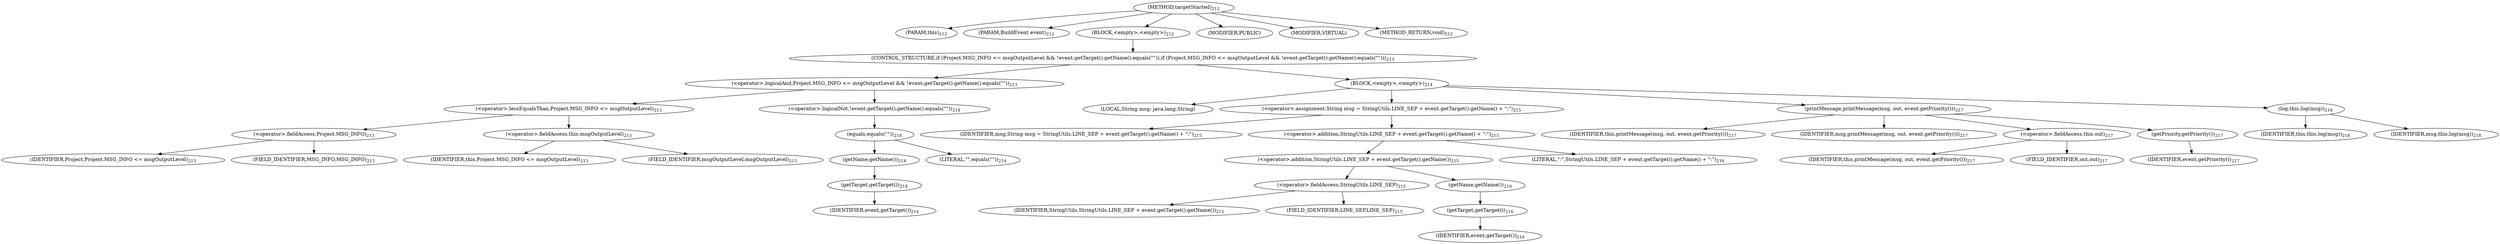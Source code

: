 digraph "targetStarted" {  
"299" [label = <(METHOD,targetStarted)<SUB>212</SUB>> ]
"18" [label = <(PARAM,this)<SUB>212</SUB>> ]
"300" [label = <(PARAM,BuildEvent event)<SUB>212</SUB>> ]
"301" [label = <(BLOCK,&lt;empty&gt;,&lt;empty&gt;)<SUB>212</SUB>> ]
"302" [label = <(CONTROL_STRUCTURE,if (Project.MSG_INFO &lt;= msgOutputLevel &amp;&amp; !event.getTarget().getName().equals(&quot;&quot;)),if (Project.MSG_INFO &lt;= msgOutputLevel &amp;&amp; !event.getTarget().getName().equals(&quot;&quot;)))<SUB>213</SUB>> ]
"303" [label = <(&lt;operator&gt;.logicalAnd,Project.MSG_INFO &lt;= msgOutputLevel &amp;&amp; !event.getTarget().getName().equals(&quot;&quot;))<SUB>213</SUB>> ]
"304" [label = <(&lt;operator&gt;.lessEqualsThan,Project.MSG_INFO &lt;= msgOutputLevel)<SUB>213</SUB>> ]
"305" [label = <(&lt;operator&gt;.fieldAccess,Project.MSG_INFO)<SUB>213</SUB>> ]
"306" [label = <(IDENTIFIER,Project,Project.MSG_INFO &lt;= msgOutputLevel)<SUB>213</SUB>> ]
"307" [label = <(FIELD_IDENTIFIER,MSG_INFO,MSG_INFO)<SUB>213</SUB>> ]
"308" [label = <(&lt;operator&gt;.fieldAccess,this.msgOutputLevel)<SUB>213</SUB>> ]
"309" [label = <(IDENTIFIER,this,Project.MSG_INFO &lt;= msgOutputLevel)<SUB>213</SUB>> ]
"310" [label = <(FIELD_IDENTIFIER,msgOutputLevel,msgOutputLevel)<SUB>213</SUB>> ]
"311" [label = <(&lt;operator&gt;.logicalNot,!event.getTarget().getName().equals(&quot;&quot;))<SUB>214</SUB>> ]
"312" [label = <(equals,equals(&quot;&quot;))<SUB>214</SUB>> ]
"313" [label = <(getName,getName())<SUB>214</SUB>> ]
"314" [label = <(getTarget,getTarget())<SUB>214</SUB>> ]
"315" [label = <(IDENTIFIER,event,getTarget())<SUB>214</SUB>> ]
"316" [label = <(LITERAL,&quot;&quot;,equals(&quot;&quot;))<SUB>214</SUB>> ]
"317" [label = <(BLOCK,&lt;empty&gt;,&lt;empty&gt;)<SUB>214</SUB>> ]
"318" [label = <(LOCAL,String msg: java.lang.String)> ]
"319" [label = <(&lt;operator&gt;.assignment,String msg = StringUtils.LINE_SEP + event.getTarget().getName() + &quot;:&quot;)<SUB>215</SUB>> ]
"320" [label = <(IDENTIFIER,msg,String msg = StringUtils.LINE_SEP + event.getTarget().getName() + &quot;:&quot;)<SUB>215</SUB>> ]
"321" [label = <(&lt;operator&gt;.addition,StringUtils.LINE_SEP + event.getTarget().getName() + &quot;:&quot;)<SUB>215</SUB>> ]
"322" [label = <(&lt;operator&gt;.addition,StringUtils.LINE_SEP + event.getTarget().getName())<SUB>215</SUB>> ]
"323" [label = <(&lt;operator&gt;.fieldAccess,StringUtils.LINE_SEP)<SUB>215</SUB>> ]
"324" [label = <(IDENTIFIER,StringUtils,StringUtils.LINE_SEP + event.getTarget().getName())<SUB>215</SUB>> ]
"325" [label = <(FIELD_IDENTIFIER,LINE_SEP,LINE_SEP)<SUB>215</SUB>> ]
"326" [label = <(getName,getName())<SUB>216</SUB>> ]
"327" [label = <(getTarget,getTarget())<SUB>216</SUB>> ]
"328" [label = <(IDENTIFIER,event,getTarget())<SUB>216</SUB>> ]
"329" [label = <(LITERAL,&quot;:&quot;,StringUtils.LINE_SEP + event.getTarget().getName() + &quot;:&quot;)<SUB>216</SUB>> ]
"330" [label = <(printMessage,printMessage(msg, out, event.getPriority()))<SUB>217</SUB>> ]
"17" [label = <(IDENTIFIER,this,printMessage(msg, out, event.getPriority()))<SUB>217</SUB>> ]
"331" [label = <(IDENTIFIER,msg,printMessage(msg, out, event.getPriority()))<SUB>217</SUB>> ]
"332" [label = <(&lt;operator&gt;.fieldAccess,this.out)<SUB>217</SUB>> ]
"333" [label = <(IDENTIFIER,this,printMessage(msg, out, event.getPriority()))<SUB>217</SUB>> ]
"334" [label = <(FIELD_IDENTIFIER,out,out)<SUB>217</SUB>> ]
"335" [label = <(getPriority,getPriority())<SUB>217</SUB>> ]
"336" [label = <(IDENTIFIER,event,getPriority())<SUB>217</SUB>> ]
"337" [label = <(log,this.log(msg))<SUB>218</SUB>> ]
"19" [label = <(IDENTIFIER,this,this.log(msg))<SUB>218</SUB>> ]
"338" [label = <(IDENTIFIER,msg,this.log(msg))<SUB>218</SUB>> ]
"339" [label = <(MODIFIER,PUBLIC)> ]
"340" [label = <(MODIFIER,VIRTUAL)> ]
"341" [label = <(METHOD_RETURN,void)<SUB>212</SUB>> ]
  "299" -> "18" 
  "299" -> "300" 
  "299" -> "301" 
  "299" -> "339" 
  "299" -> "340" 
  "299" -> "341" 
  "301" -> "302" 
  "302" -> "303" 
  "302" -> "317" 
  "303" -> "304" 
  "303" -> "311" 
  "304" -> "305" 
  "304" -> "308" 
  "305" -> "306" 
  "305" -> "307" 
  "308" -> "309" 
  "308" -> "310" 
  "311" -> "312" 
  "312" -> "313" 
  "312" -> "316" 
  "313" -> "314" 
  "314" -> "315" 
  "317" -> "318" 
  "317" -> "319" 
  "317" -> "330" 
  "317" -> "337" 
  "319" -> "320" 
  "319" -> "321" 
  "321" -> "322" 
  "321" -> "329" 
  "322" -> "323" 
  "322" -> "326" 
  "323" -> "324" 
  "323" -> "325" 
  "326" -> "327" 
  "327" -> "328" 
  "330" -> "17" 
  "330" -> "331" 
  "330" -> "332" 
  "330" -> "335" 
  "332" -> "333" 
  "332" -> "334" 
  "335" -> "336" 
  "337" -> "19" 
  "337" -> "338" 
}
